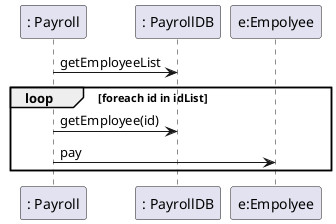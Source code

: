 @startuml Figure_4.4
' 단순한 반복

participant ": Payroll" as Payroll
participant ": PayrollDB" as PayrollDB
participant "e:Empolyee" as Employee

Payroll -> PayrollDB : getEmployeeList

loop foreach id in idList
Payroll -> PayrollDB : getEmployee(id)

Payroll -> Employee : pay
end

@enduml